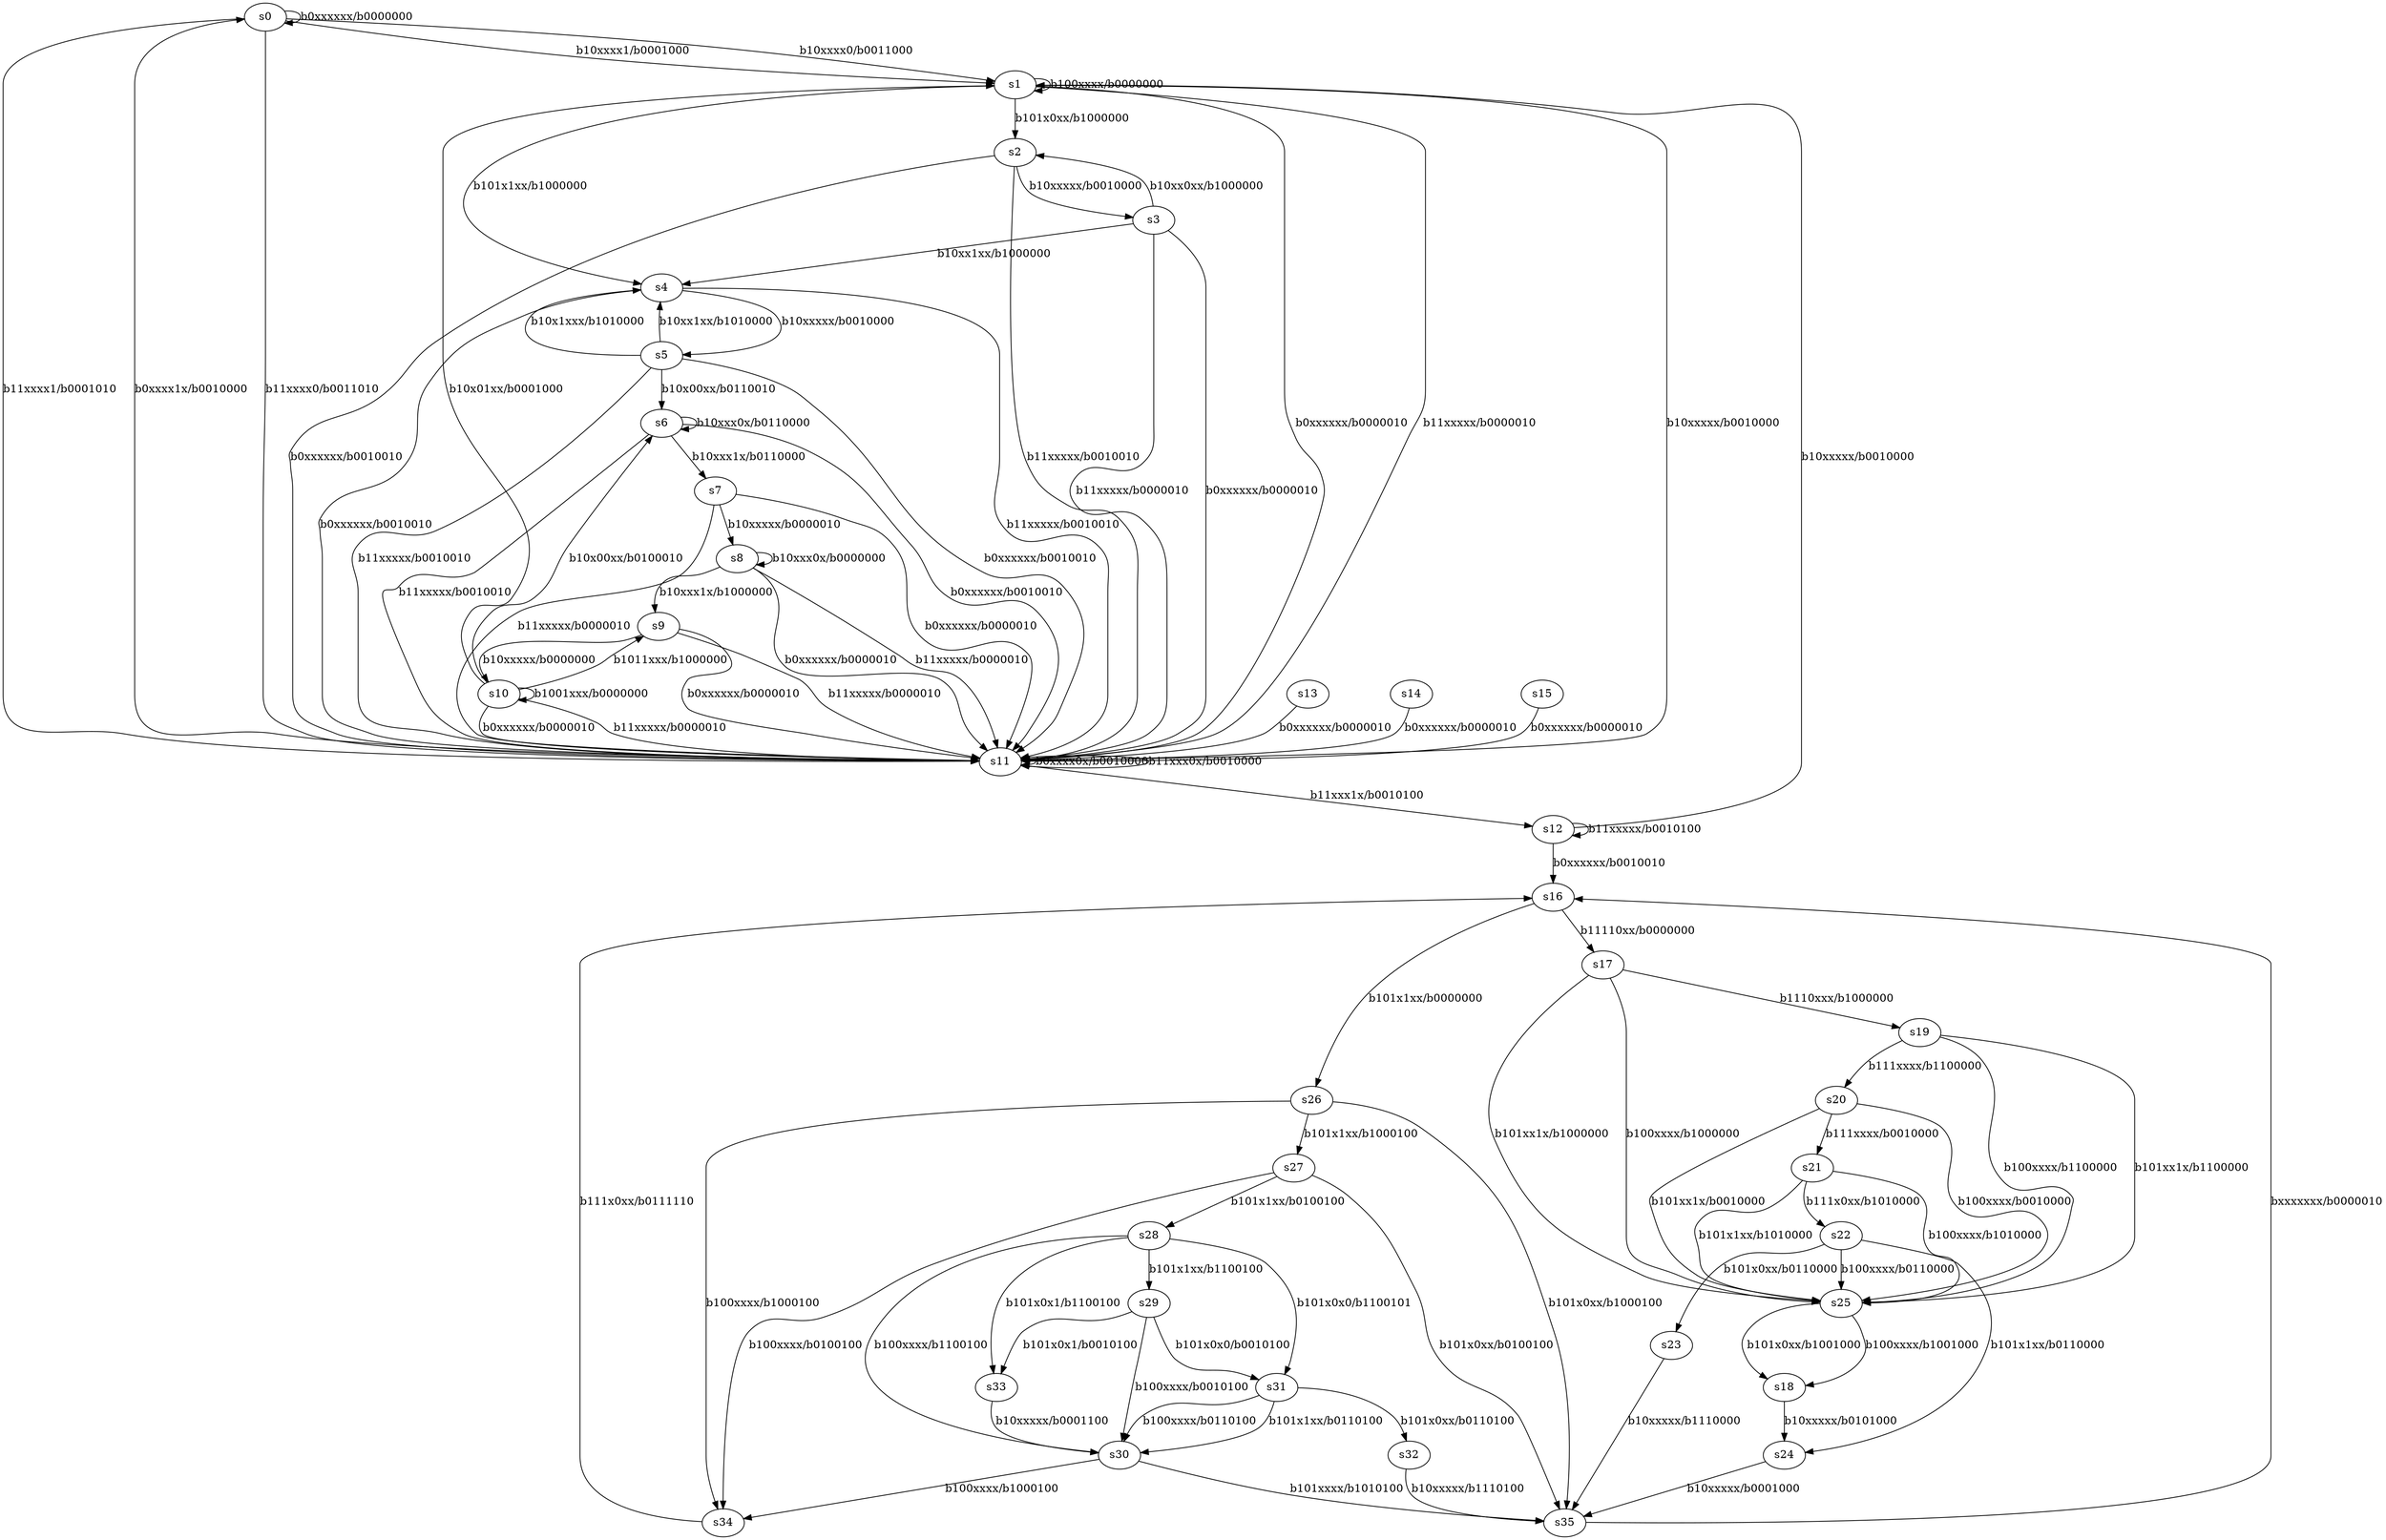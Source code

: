 
digraph fsm_graph {
	s0 -> s0  [label = "b0xxxxxx/b0000000"];
	s0 -> s1  [label = "b10xxxx0/b0011000"];
	s0 -> s1  [label = "b10xxxx1/b0001000"];
	s0 -> s11  [label = "b11xxxx0/b0011010"];
	s0 -> s11  [label = "b11xxxx1/b0001010"];
	s1 -> s1  [label = "b100xxxx/b0000000"];
	s1 -> s4  [label = "b101x1xx/b1000000"];
	s1 -> s2  [label = "b101x0xx/b1000000"];
	s1 -> s11  [label = "b0xxxxxx/b0000010"];
	s1 -> s11  [label = "b11xxxxx/b0000010"];
	s2 -> s3  [label = "b10xxxxx/b0010000"];
	s2 -> s11  [label = "b0xxxxxx/b0010010"];
	s2 -> s11  [label = "b11xxxxx/b0010010"];
	s3 -> s2  [label = "b10xx0xx/b1000000"];
	s3 -> s4  [label = "b10xx1xx/b1000000"];
	s3 -> s11  [label = "b0xxxxxx/b0000010"];
	s3 -> s11  [label = "b11xxxxx/b0000010"];
	s4 -> s5  [label = "b10xxxxx/b0010000"];
	s4 -> s11  [label = "b0xxxxxx/b0010010"];
	s4 -> s11  [label = "b11xxxxx/b0010010"];
	s5 -> s4  [label = "b10x1xxx/b1010000"];
	s5 -> s4  [label = "b10xx1xx/b1010000"];
	s5 -> s6  [label = "b10x00xx/b0110010"];
	s5 -> s11  [label = "b0xxxxxx/b0010010"];
	s5 -> s11  [label = "b11xxxxx/b0010010"];
	s6 -> s6  [label = "b10xxx0x/b0110000"];
	s6 -> s7  [label = "b10xxx1x/b0110000"];
	s6 -> s11  [label = "b0xxxxxx/b0010010"];
	s6 -> s11  [label = "b11xxxxx/b0010010"];
	s7 -> s8  [label = "b10xxxxx/b0000010"];
	s7 -> s11  [label = "b0xxxxxx/b0000010"];
	s7 -> s11  [label = "b11xxxxx/b0000010"];
	s8 -> s8  [label = "b10xxx0x/b0000000"];
	s8 -> s9  [label = "b10xxx1x/b1000000"];
	s8 -> s11  [label = "b0xxxxxx/b0000010"];
	s8 -> s11  [label = "b11xxxxx/b0000010"];
	s9 -> s10  [label = "b10xxxxx/b0000000"];
	s9 -> s11  [label = "b0xxxxxx/b0000010"];
	s9 -> s11  [label = "b11xxxxx/b0000010"];
	s10 -> s10  [label = "b1001xxx/b0000000"];
	s10 -> s1  [label = "b10x01xx/b0001000"];
	s10 -> s6  [label = "b10x00xx/b0100010"];
	s10 -> s9  [label = "b1011xxx/b1000000"];
	s10 -> s11  [label = "b0xxxxxx/b0000010"];
	s10 -> s11  [label = "b11xxxxx/b0000010"];
	s11 -> s11  [label = "b0xxxx0x/b0010000"];
	s11 -> s11  [label = "b11xxx0x/b0010000"];
	s11 -> s0  [label = "b0xxxx1x/b0010000"];
	s11 -> s1  [label = "b10xxxxx/b0010000"];
	s11 -> s12  [label = "b11xxx1x/b0010100"];
	s12 -> s12  [label = "b11xxxxx/b0010100"];
	s12 -> s1  [label = "b10xxxxx/b0010000"];
	s12 -> s16  [label = "b0xxxxxx/b0010010"];
	s13 -> s11  [label = "b0xxxxxx/b0000010"];
	s14 -> s11  [label = "b0xxxxxx/b0000010"];
	s15 -> s11  [label = "b0xxxxxx/b0000010"];
	s16 -> s17  [label = "b11110xx/b0000000"];
	s16 -> s26  [label = "b101x1xx/b0000000"];
	s17 -> s19  [label = "b1110xxx/b1000000"];
	s17 -> s25  [label = "b100xxxx/b1000000"];
	s17 -> s25  [label = "b101xx1x/b1000000"];
	s18 -> s24  [label = "b10xxxxx/b0101000"];
	s19 -> s20  [label = "b111xxxx/b1100000"];
	s19 -> s25  [label = "b100xxxx/b1100000"];
	s19 -> s25  [label = "b101xx1x/b1100000"];
	s20 -> s21  [label = "b111xxxx/b0010000"];
	s20 -> s25  [label = "b100xxxx/b0010000"];
	s20 -> s25  [label = "b101xx1x/b0010000"];
	s21 -> s22  [label = "b111x0xx/b1010000"];
	s21 -> s25  [label = "b100xxxx/b1010000"];
	s21 -> s25  [label = "b101x1xx/b1010000"];
	s22 -> s23  [label = "b101x0xx/b0110000"];
	s22 -> s24  [label = "b101x1xx/b0110000"];
	s22 -> s25  [label = "b100xxxx/b0110000"];
	s23 -> s35  [label = "b10xxxxx/b1110000"];
	s24 -> s35  [label = "b10xxxxx/b0001000"];
	s25 -> s18  [label = "b101x0xx/b1001000"];
	s25 -> s18  [label = "b100xxxx/b1001000"];
	s26 -> s27  [label = "b101x1xx/b1000100"];
	s26 -> s34  [label = "b100xxxx/b1000100"];
	s26 -> s35  [label = "b101x0xx/b1000100"];
	s27 -> s28  [label = "b101x1xx/b0100100"];
	s27 -> s34  [label = "b100xxxx/b0100100"];
	s27 -> s35  [label = "b101x0xx/b0100100"];
	s28 -> s29  [label = "b101x1xx/b1100100"];
	s28 -> s31  [label = "b101x0x0/b1100101"];
	s28 -> s33  [label = "b101x0x1/b1100100"];
	s28 -> s30  [label = "b100xxxx/b1100100"];
	s29 -> s31  [label = "b101x0x0/b0010100"];
	s29 -> s33  [label = "b101x0x1/b0010100"];
	s29 -> s30  [label = "b100xxxx/b0010100"];
	s30 -> s35  [label = "b101xxxx/b1010100"];
	s30 -> s34  [label = "b100xxxx/b1000100"];
	s31 -> s32  [label = "b101x0xx/b0110100"];
	s31 -> s30  [label = "b101x1xx/b0110100"];
	s31 -> s30  [label = "b100xxxx/b0110100"];
	s32 -> s35  [label = "b10xxxxx/b1110100"];
	s33 -> s30  [label = "b10xxxxx/b0001100"];
	s34 -> s16  [label = "b111x0xx/b0111110"];
	s35 -> s16  [label = "bxxxxxxx/b0000010"];
}
